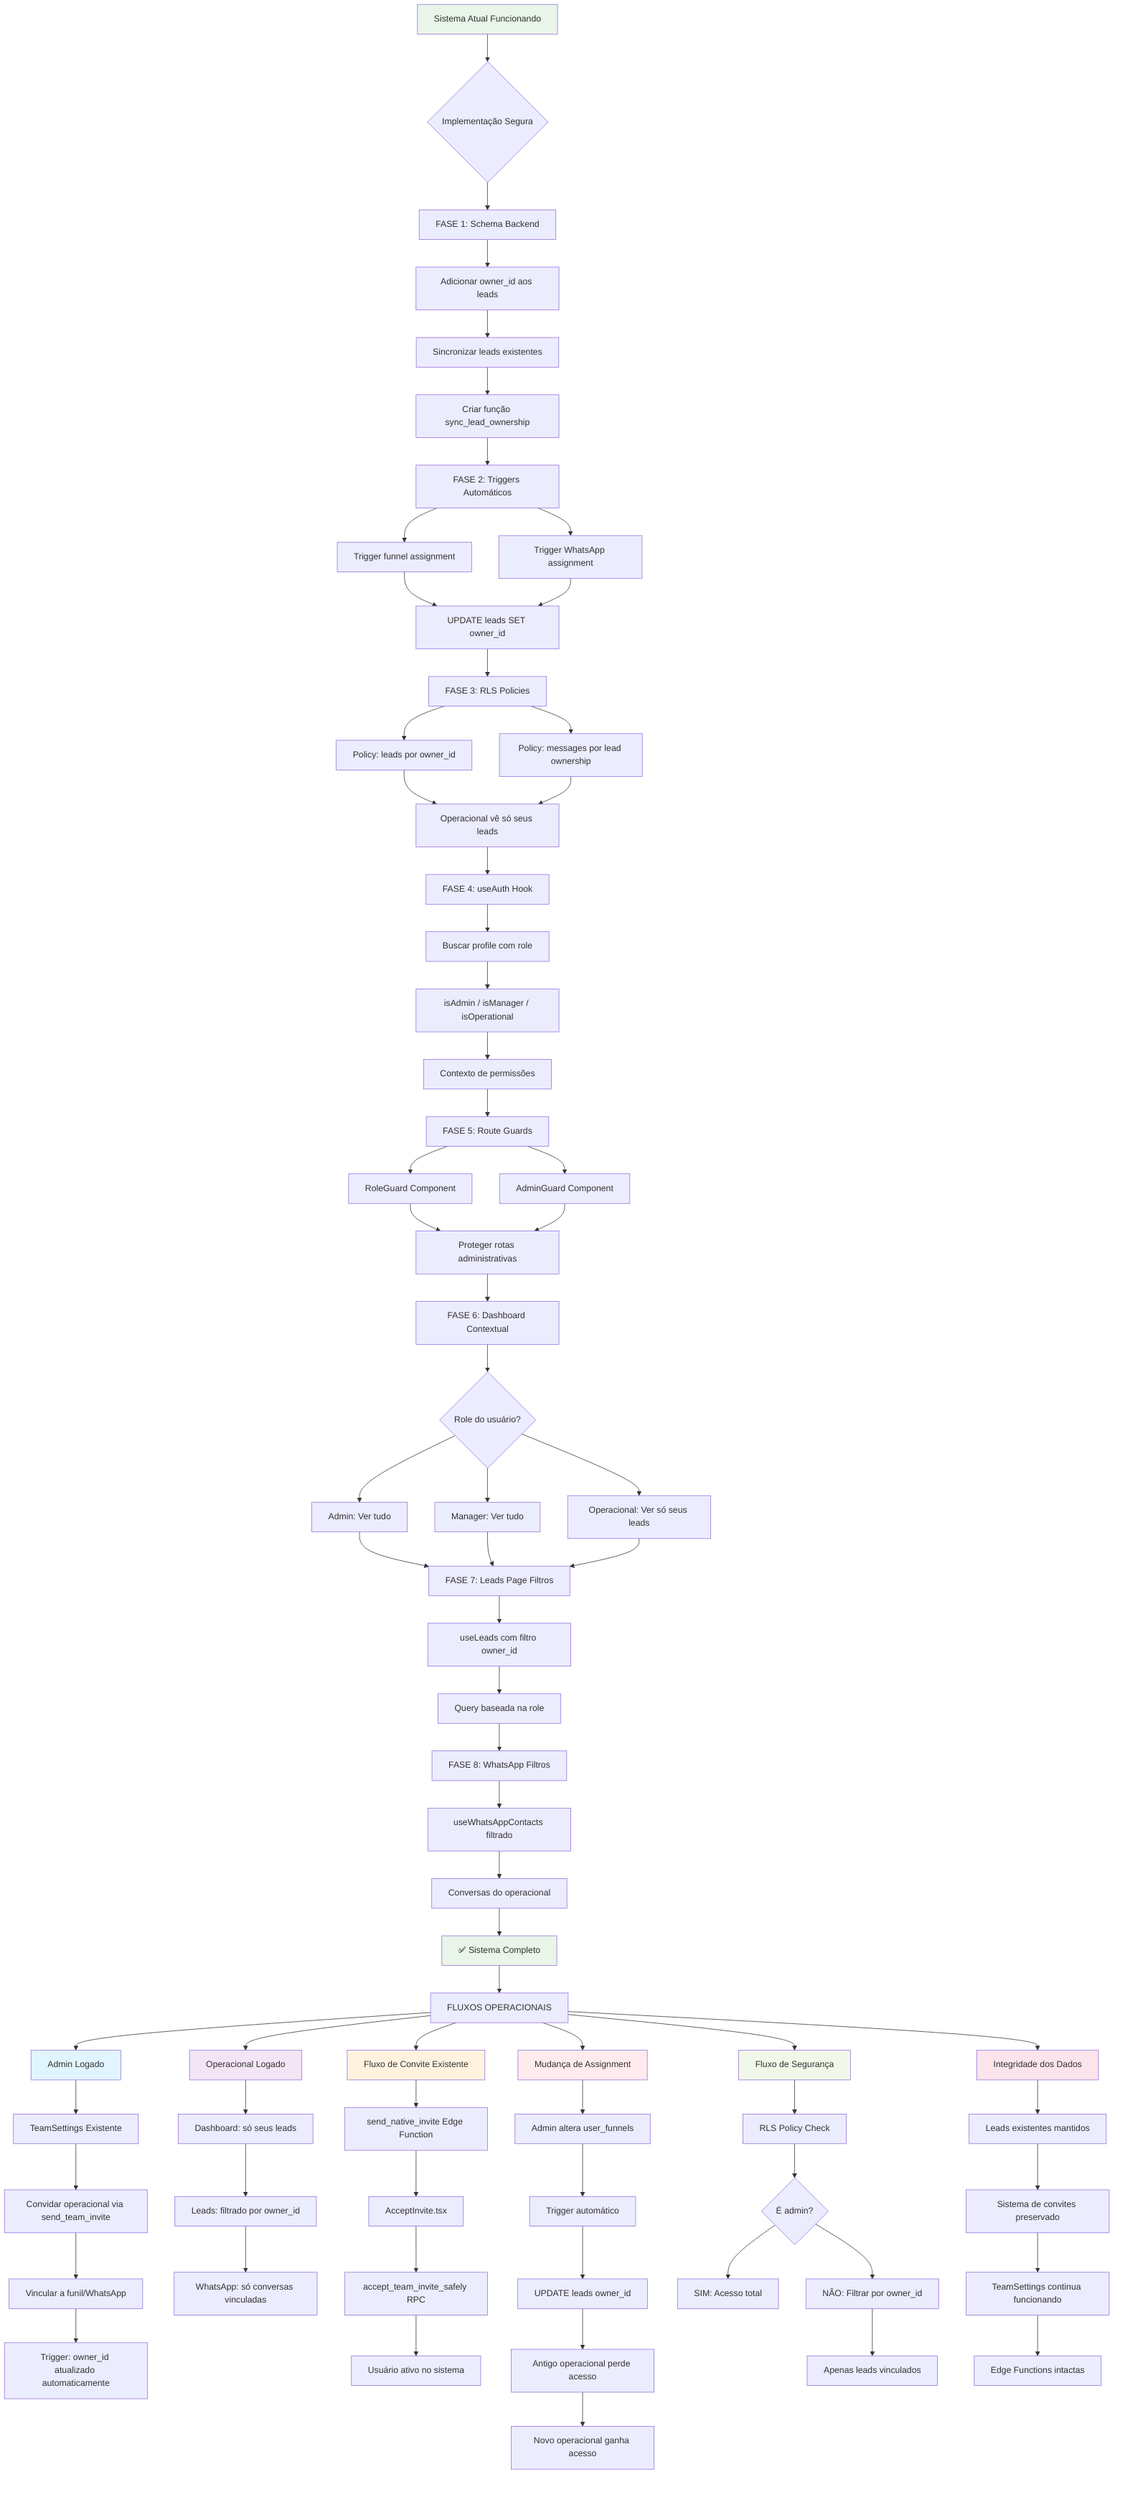 flowchart TD
    A[Sistema Atual Funcionando] --> B{Implementação Segura}
    
    %% FASE 1: Backend Schema
    B --> C[FASE 1: Schema Backend]
    C --> C1[Adicionar owner_id aos leads]
    C1 --> C2[Sincronizar leads existentes]
    C2 --> C3[Criar função sync_lead_ownership]
    
    %% FASE 2: Triggers
    C3 --> D[FASE 2: Triggers Automáticos]
    D --> D1[Trigger funnel assignment]
    D --> D2[Trigger WhatsApp assignment]
    D1 --> D3[UPDATE leads SET owner_id]
    D2 --> D3
    
    %% FASE 3: RLS Policies
    D3 --> E[FASE 3: RLS Policies]
    E --> E1[Policy: leads por owner_id]
    E --> E2[Policy: messages por lead ownership]
    E1 --> E3[Operacional vê só seus leads]
    E2 --> E3
    
    %% FASE 4: Frontend Auth
    E3 --> F[FASE 4: useAuth Hook]
    F --> F1[Buscar profile com role]
    F1 --> F2[isAdmin / isManager / isOperational]
    F2 --> F3[Contexto de permissões]
    
    %% FASE 5: Route Guards
    F3 --> G[FASE 5: Route Guards]
    G --> G1[RoleGuard Component]
    G --> G2[AdminGuard Component]
    G1 --> G3[Proteger rotas administrativas]
    G2 --> G3
    
    %% FASE 6: Dashboard
    G3 --> H[FASE 6: Dashboard Contextual]
    H --> H1{Role do usuário?}
    H1 --> H2[Admin: Ver tudo]
    H1 --> H3[Manager: Ver tudo]
    H1 --> H4[Operacional: Ver só seus leads]
    
    %% FASE 7: Leads Page
    H2 --> I[FASE 7: Leads Page Filtros]
    H3 --> I
    H4 --> I
    I --> I1[useLeads com filtro owner_id]
    I1 --> I2[Query baseada na role]
    
    %% FASE 8: WhatsApp Chat
    I2 --> J[FASE 8: WhatsApp Filtros]
    J --> J1[useWhatsAppContacts filtrado]
    J1 --> J2[Conversas do operacional]
    
    %% Sistema Funcionando
    J2 --> K[✅ Sistema Completo]
    
    %% FLUXOS OPERACIONAIS
    K --> L[FLUXOS OPERACIONAIS]
    
    %% Admin Flow
    L --> M[Admin Logado]
    M --> M1[TeamSettings Existente]
    M1 --> M2[Convidar operacional via send_team_invite]
    M2 --> M3[Vincular a funil/WhatsApp]
    M3 --> M4[Trigger: owner_id atualizado automaticamente]
    
    %% Operacional Flow  
    L --> N[Operacional Logado]
    N --> N1[Dashboard: só seus leads]
    N1 --> N2[Leads: filtrado por owner_id]
    N2 --> N3[WhatsApp: só conversas vinculadas]
    
    %% Convite Flow (JÁ EXISTE)
    L --> O[Fluxo de Convite Existente]
    O --> O1[send_native_invite Edge Function]
    O1 --> O2[AcceptInvite.tsx]
    O2 --> O3[accept_team_invite_safely RPC]
    O3 --> O4[Usuário ativo no sistema]
    
    %% Assignment Change Flow
    L --> P[Mudança de Assignment]
    P --> P1[Admin altera user_funnels]
    P1 --> P2[Trigger automático]
    P2 --> P3[UPDATE leads owner_id]
    P3 --> P4[Antigo operacional perde acesso]
    P4 --> P5[Novo operacional ganha acesso]
    
    %% Security Flow
    L --> Q[Fluxo de Segurança]
    Q --> Q1[RLS Policy Check]
    Q1 --> Q2{É admin?}
    Q2 --> Q3[SIM: Acesso total]
    Q2 --> Q4[NÃO: Filtrar por owner_id]
    Q4 --> Q5[Apenas leads vinculados]
    
    %% Data Integrity
    L --> R[Integridade dos Dados]
    R --> R1[Leads existentes mantidos]
    R1 --> R2[Sistema de convites preservado]
    R2 --> R3[TeamSettings continua funcionando]
    R3 --> R4[Edge Functions intactas]
    
    %% Styles
    style A fill:#e8f5e8
    style K fill:#e8f5e8
    style M fill:#e1f5fe
    style N fill:#f3e5f5
    style O fill:#fff3e0
    style P fill:#ffebee
    style Q fill:#f1f8e9
    style R fill:#fce4ec